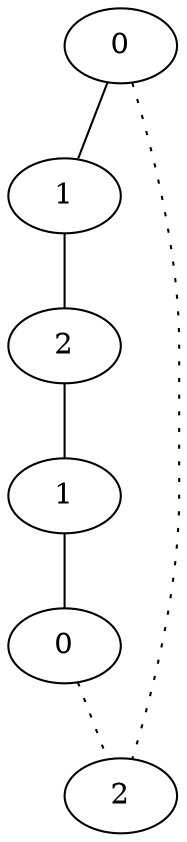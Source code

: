 graph {
a0[label=0];
a1[label=1];
a2[label=2];
a3[label=1];
a4[label=0];
a5[label=2];
a0 -- a1;
a0 -- a5 [style=dotted];
a1 -- a2;
a2 -- a3;
a3 -- a4;
a4 -- a5 [style=dotted];
}
